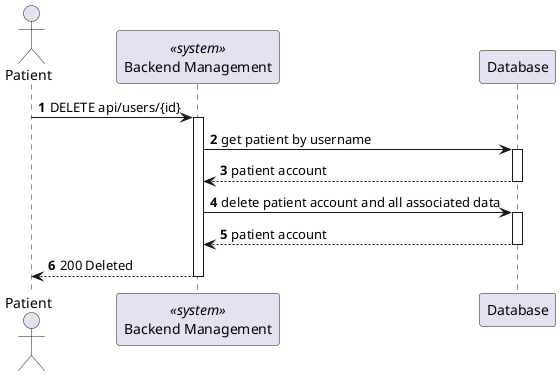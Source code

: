 @startuml

autonumber
actor Patient as "Patient"
participant BE as "Backend Management" <<system>>
participant DB as "Database"

Patient -> BE : DELETE api/users/{id}
activate BE

BE -> DB : get patient by username

activate DB 

DB --> BE : patient account 

deactivate DB 

BE -> DB : delete patient account and all associated data

activate DB 

DB --> BE : patient account 

deactivate DB 

BE --> Patient : 200 Deleted

deactivate BE

@enduml